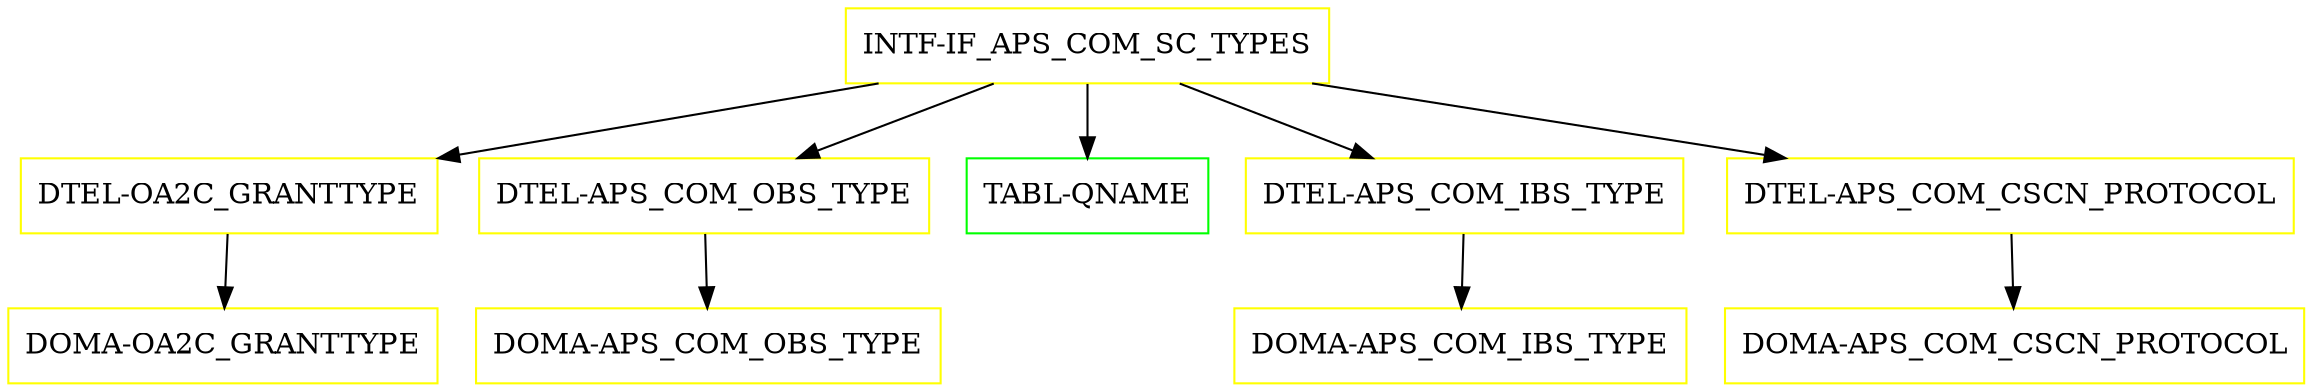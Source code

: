 digraph G {
  "INTF-IF_APS_COM_SC_TYPES" [shape=box,color=yellow];
  "DTEL-OA2C_GRANTTYPE" [shape=box,color=yellow,URL="./DTEL_OA2C_GRANTTYPE.html"];
  "DOMA-OA2C_GRANTTYPE" [shape=box,color=yellow,URL="./DOMA_OA2C_GRANTTYPE.html"];
  "DTEL-APS_COM_OBS_TYPE" [shape=box,color=yellow,URL="./DTEL_APS_COM_OBS_TYPE.html"];
  "DOMA-APS_COM_OBS_TYPE" [shape=box,color=yellow,URL="./DOMA_APS_COM_OBS_TYPE.html"];
  "TABL-QNAME" [shape=box,color=green,URL="./TABL_QNAME.html"];
  "DTEL-APS_COM_IBS_TYPE" [shape=box,color=yellow,URL="./DTEL_APS_COM_IBS_TYPE.html"];
  "DOMA-APS_COM_IBS_TYPE" [shape=box,color=yellow,URL="./DOMA_APS_COM_IBS_TYPE.html"];
  "DTEL-APS_COM_CSCN_PROTOCOL" [shape=box,color=yellow,URL="./DTEL_APS_COM_CSCN_PROTOCOL.html"];
  "DOMA-APS_COM_CSCN_PROTOCOL" [shape=box,color=yellow,URL="./DOMA_APS_COM_CSCN_PROTOCOL.html"];
  "INTF-IF_APS_COM_SC_TYPES" -> "DTEL-APS_COM_CSCN_PROTOCOL";
  "INTF-IF_APS_COM_SC_TYPES" -> "DTEL-APS_COM_IBS_TYPE";
  "INTF-IF_APS_COM_SC_TYPES" -> "TABL-QNAME";
  "INTF-IF_APS_COM_SC_TYPES" -> "DTEL-APS_COM_OBS_TYPE";
  "INTF-IF_APS_COM_SC_TYPES" -> "DTEL-OA2C_GRANTTYPE";
  "DTEL-OA2C_GRANTTYPE" -> "DOMA-OA2C_GRANTTYPE";
  "DTEL-APS_COM_OBS_TYPE" -> "DOMA-APS_COM_OBS_TYPE";
  "DTEL-APS_COM_IBS_TYPE" -> "DOMA-APS_COM_IBS_TYPE";
  "DTEL-APS_COM_CSCN_PROTOCOL" -> "DOMA-APS_COM_CSCN_PROTOCOL";
}
